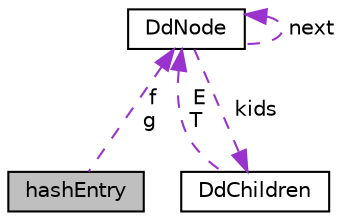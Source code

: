 digraph "hashEntry"
{
  edge [fontname="Helvetica",fontsize="10",labelfontname="Helvetica",labelfontsize="10"];
  node [fontname="Helvetica",fontsize="10",shape=record];
  Node1 [label="hashEntry",height=0.2,width=0.4,color="black", fillcolor="grey75", style="filled" fontcolor="black"];
  Node2 -> Node1 [dir="back",color="darkorchid3",fontsize="10",style="dashed",label=" f\ng" ,fontname="Helvetica"];
  Node2 [label="DdNode",height=0.2,width=0.4,color="black", fillcolor="white", style="filled",URL="$structDdNode.html",tooltip="Decision diagram node. "];
  Node3 -> Node2 [dir="back",color="darkorchid3",fontsize="10",style="dashed",label=" kids" ,fontname="Helvetica"];
  Node3 [label="DdChildren",height=0.2,width=0.4,color="black", fillcolor="white", style="filled",URL="$structDdChildren.html",tooltip="The two children of a non-terminal node. "];
  Node2 -> Node3 [dir="back",color="darkorchid3",fontsize="10",style="dashed",label=" E\nT" ,fontname="Helvetica"];
  Node2 -> Node2 [dir="back",color="darkorchid3",fontsize="10",style="dashed",label=" next" ,fontname="Helvetica"];
}
